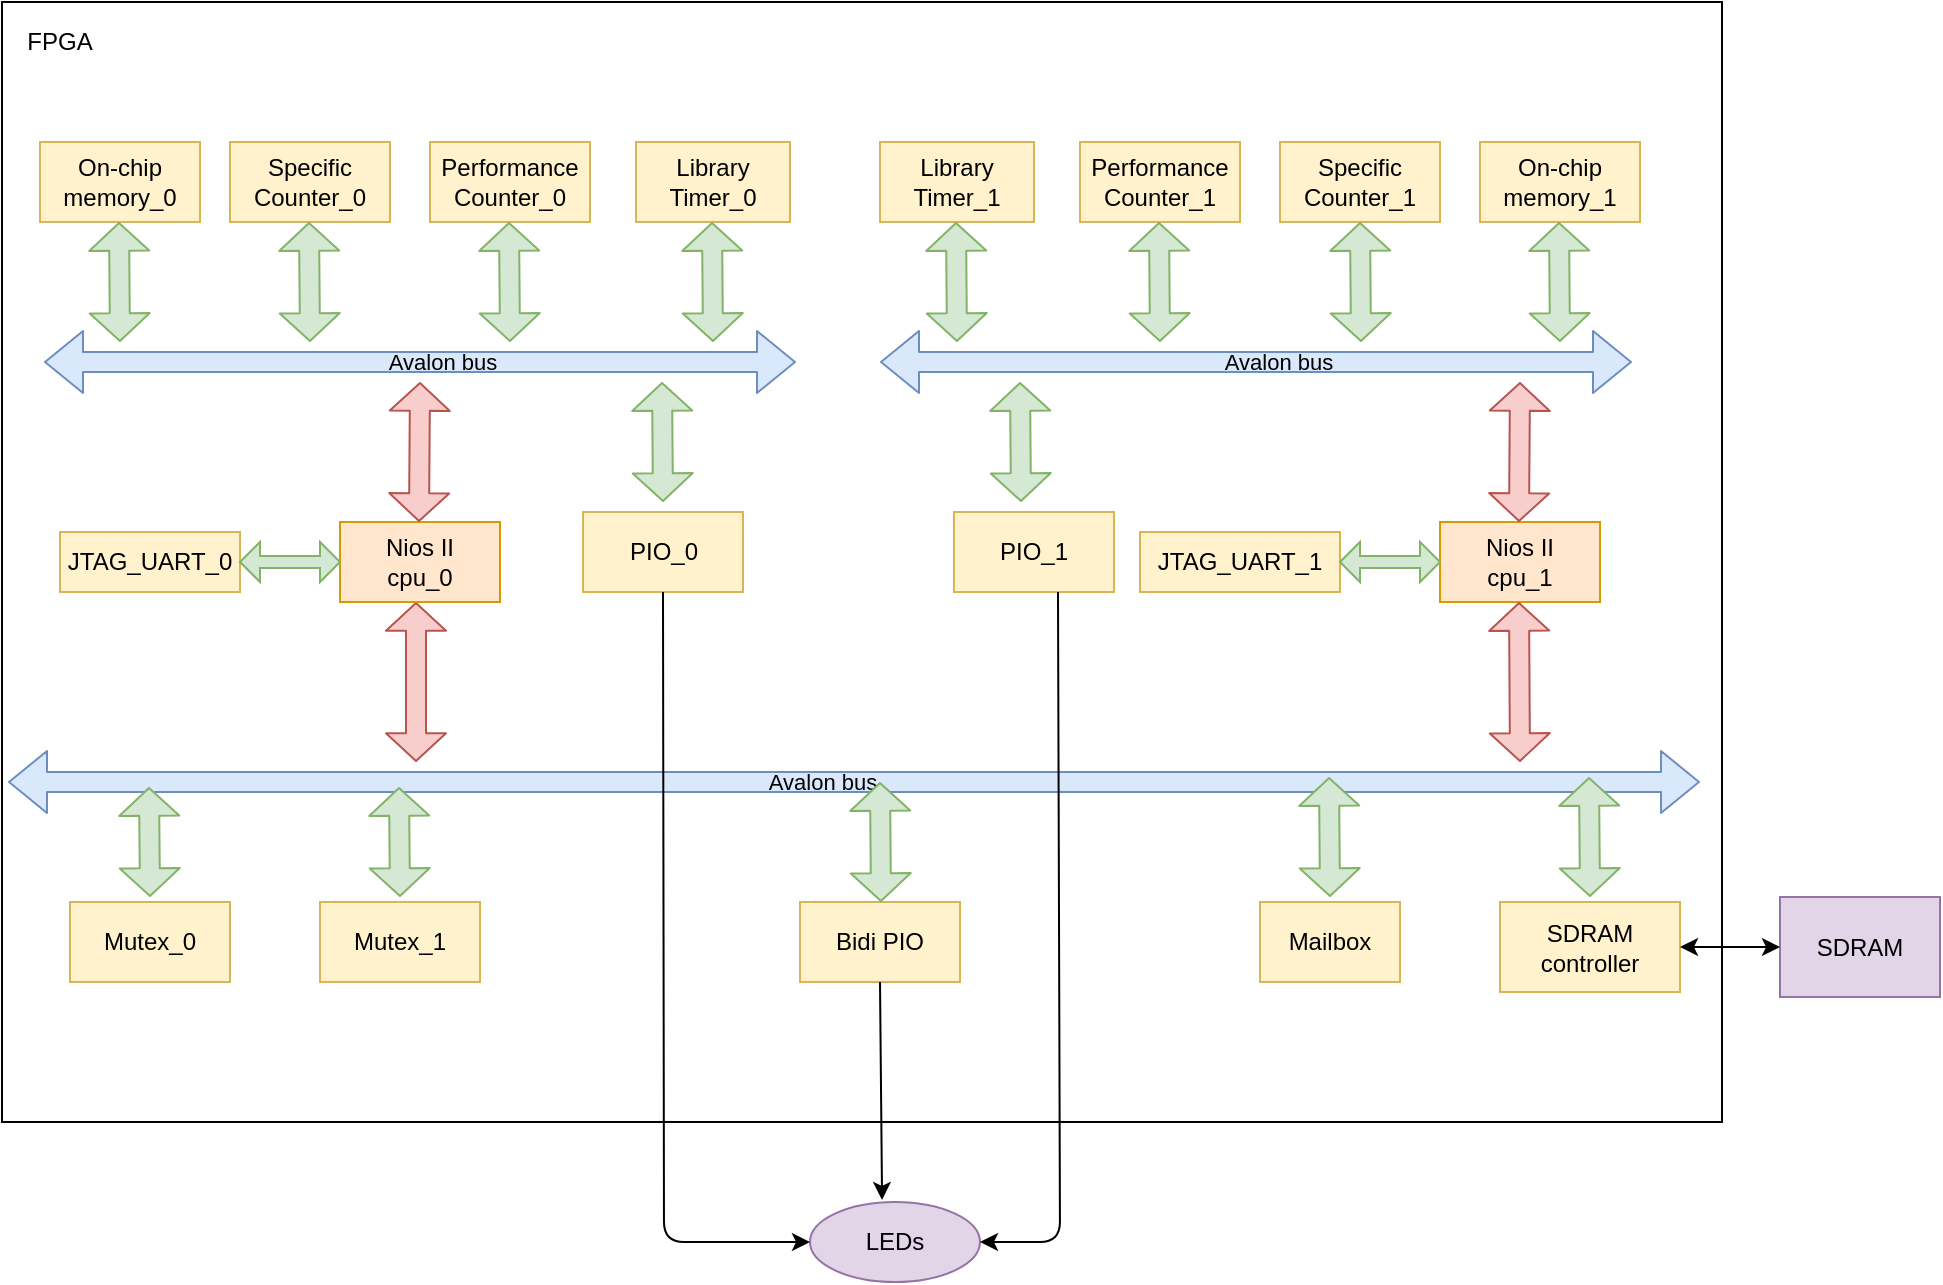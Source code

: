 <mxfile version="14.6.13" type="device"><diagram id="JFlb9aaXaVccq-YJFF7Q" name="Page-1"><mxGraphModel dx="1350" dy="1916" grid="1" gridSize="10" guides="1" tooltips="1" connect="1" arrows="1" fold="1" page="1" pageScale="1" pageWidth="850" pageHeight="1100" math="0" shadow="0"><root><mxCell id="0"/><mxCell id="1" parent="0"/><mxCell id="Dtaqjd0YTmKP_A4Rsozx-1" value="" style="rounded=0;whiteSpace=wrap;html=1;align=left;verticalAlign=top;" parent="1" vertex="1"><mxGeometry x="141" y="-70" width="860" height="560" as="geometry"/></mxCell><mxCell id="Dtaqjd0YTmKP_A4Rsozx-2" value="" style="shape=flexArrow;endArrow=classic;startArrow=classic;html=1;fillColor=#dae8fc;strokeColor=#6c8ebf;" parent="1" edge="1"><mxGeometry width="50" height="50" relative="1" as="geometry"><mxPoint x="990" y="320" as="sourcePoint"/><mxPoint x="144" y="320" as="targetPoint"/></mxGeometry></mxCell><mxCell id="Dtaqjd0YTmKP_A4Rsozx-3" value="Avalon bus" style="edgeLabel;html=1;align=center;verticalAlign=middle;resizable=0;points=[];labelBackgroundColor=none;" parent="Dtaqjd0YTmKP_A4Rsozx-2" vertex="1" connectable="0"><mxGeometry x="0.116" y="-3" relative="1" as="geometry"><mxPoint x="33" y="3" as="offset"/></mxGeometry></mxCell><mxCell id="Dtaqjd0YTmKP_A4Rsozx-11" value="PIO_0" style="rounded=0;whiteSpace=wrap;html=1;labelBackgroundColor=none;align=center;fillColor=#fff2cc;strokeColor=#d6b656;" parent="1" vertex="1"><mxGeometry x="431.5" y="185" width="80" height="40" as="geometry"/></mxCell><mxCell id="Dtaqjd0YTmKP_A4Rsozx-12" value="Library Timer_0" style="rounded=0;whiteSpace=wrap;html=1;labelBackgroundColor=none;align=center;fillColor=#fff2cc;strokeColor=#d6b656;" parent="1" vertex="1"><mxGeometry x="458" width="77" height="40" as="geometry"/></mxCell><mxCell id="Dtaqjd0YTmKP_A4Rsozx-13" value="Performance Counter_0" style="rounded=0;whiteSpace=wrap;html=1;labelBackgroundColor=none;align=center;fillColor=#fff2cc;strokeColor=#d6b656;" parent="1" vertex="1"><mxGeometry x="355" width="80" height="40" as="geometry"/></mxCell><mxCell id="Dtaqjd0YTmKP_A4Rsozx-20" value="LEDs" style="ellipse;whiteSpace=wrap;html=1;labelBackgroundColor=none;align=center;fillColor=#e1d5e7;strokeColor=#9673a6;" parent="1" vertex="1"><mxGeometry x="545" y="530" width="85" height="40" as="geometry"/></mxCell><mxCell id="L98Oj--PIWeEqCWnTKsM-8" value="JTAG_UART_0" style="rounded=0;whiteSpace=wrap;html=1;labelBackgroundColor=none;align=center;fillColor=#fff2cc;strokeColor=#d6b656;" parent="1" vertex="1"><mxGeometry x="170" y="195" width="90" height="30" as="geometry"/></mxCell><mxCell id="L98Oj--PIWeEqCWnTKsM-11" value="FPGA" style="text;html=1;strokeColor=none;fillColor=none;align=center;verticalAlign=middle;whiteSpace=wrap;rounded=0;" parent="1" vertex="1"><mxGeometry x="150" y="-60" width="40" height="20" as="geometry"/></mxCell><mxCell id="TlO65nKDTKBhKjFOS7eI-1" value="Nios II&lt;br&gt;cpu_1" style="rounded=0;whiteSpace=wrap;html=1;labelBackgroundColor=none;align=center;fillColor=#ffe6cc;strokeColor=#d79b00;" parent="1" vertex="1"><mxGeometry x="860" y="190" width="80" height="40" as="geometry"/></mxCell><mxCell id="TlO65nKDTKBhKjFOS7eI-2" value="Specific Counter_0" style="rounded=0;whiteSpace=wrap;html=1;labelBackgroundColor=none;align=center;fillColor=#fff2cc;strokeColor=#d6b656;" parent="1" vertex="1"><mxGeometry x="255" width="80" height="40" as="geometry"/></mxCell><mxCell id="TlO65nKDTKBhKjFOS7eI-3" value="Specific Counter_1" style="rounded=0;whiteSpace=wrap;html=1;labelBackgroundColor=none;align=center;fillColor=#fff2cc;strokeColor=#d6b656;" parent="1" vertex="1"><mxGeometry x="780" width="80" height="40" as="geometry"/></mxCell><mxCell id="TlO65nKDTKBhKjFOS7eI-4" value="Performance Counter_1" style="rounded=0;whiteSpace=wrap;html=1;labelBackgroundColor=none;align=center;fillColor=#fff2cc;strokeColor=#d6b656;" parent="1" vertex="1"><mxGeometry x="680" width="80" height="40" as="geometry"/></mxCell><mxCell id="TlO65nKDTKBhKjFOS7eI-5" value="Library Timer_1" style="rounded=0;whiteSpace=wrap;html=1;labelBackgroundColor=none;align=center;fillColor=#fff2cc;strokeColor=#d6b656;" parent="1" vertex="1"><mxGeometry x="580" width="77" height="40" as="geometry"/></mxCell><mxCell id="TlO65nKDTKBhKjFOS7eI-8" value="SDRAM controller" style="rounded=0;whiteSpace=wrap;html=1;labelBackgroundColor=none;align=center;fillColor=#fff2cc;strokeColor=#d6b656;" parent="1" vertex="1"><mxGeometry x="890" y="380" width="90" height="45" as="geometry"/></mxCell><mxCell id="TlO65nKDTKBhKjFOS7eI-11" value="SDRAM" style="rounded=0;whiteSpace=wrap;html=1;labelBackgroundColor=none;align=center;fillColor=#e1d5e7;strokeColor=#9673a6;" parent="1" vertex="1"><mxGeometry x="1030" y="377.5" width="80" height="50" as="geometry"/></mxCell><mxCell id="TlO65nKDTKBhKjFOS7eI-12" value="JTAG_UART_1" style="rounded=0;whiteSpace=wrap;html=1;labelBackgroundColor=none;align=center;fillColor=#fff2cc;strokeColor=#d6b656;" parent="1" vertex="1"><mxGeometry x="710" y="195" width="100" height="30" as="geometry"/></mxCell><mxCell id="TlO65nKDTKBhKjFOS7eI-13" value="PIO_1" style="rounded=0;whiteSpace=wrap;html=1;labelBackgroundColor=none;align=center;fillColor=#fff2cc;strokeColor=#d6b656;" parent="1" vertex="1"><mxGeometry x="617" y="185" width="80" height="40" as="geometry"/></mxCell><mxCell id="S4Sxx5GMcJklrFzqyu_H-3" value="Mailbox&lt;span style=&quot;color: rgba(0 , 0 , 0 , 0) ; font-family: monospace ; font-size: 0px&quot;&gt;%3CmxGraphModel%3E%3Croot%3E%3CmxCell%20id%3D%220%22%2F%3E%3CmxCell%20id%3D%221%22%20parent%3D%220%22%2F%3E%3CmxCell%20id%3D%222%22%20value%3D%22JTAG_UART_0%22%20style%3D%22rounded%3D0%3BwhiteSpace%3Dwrap%3Bhtml%3D1%3BlabelBackgroundColor%3Dnone%3Balign%3Dcenter%3BfillColor%3D%23fff2cc%3BstrokeColor%3D%23d6b656%3B%22%20vertex%3D%221%22%20parent%3D%221%22%3E%3CmxGeometry%20x%3D%22180%22%20y%3D%22180%22%20width%3D%22110%22%20height%3D%2270%22%20as%3D%22geometry%22%2F%3E%3C%2FmxCell%3E%3C%2Froot%3E%3C%2FmxGraphModel%3E&lt;/span&gt;" style="rounded=0;whiteSpace=wrap;html=1;labelBackgroundColor=none;align=center;fillColor=#fff2cc;strokeColor=#d6b656;" parent="1" vertex="1"><mxGeometry x="770" y="380" width="70" height="40" as="geometry"/></mxCell><mxCell id="S4Sxx5GMcJklrFzqyu_H-4" value="Mutex_0&lt;span style=&quot;color: rgba(0 , 0 , 0 , 0) ; font-family: monospace ; font-size: 0px&quot;&gt;%3CmxGraphModel%3E%3Croot%3E%3CmxCell%20id%3D%220%22%2F%3E%3CmxCell%20id%3D%221%22%20parent%3D%220%22%2F%3E%3CmxCell%20id%3D%222%22%20value%3D%22JTAG_UART_0%22%20style%3D%22rounded%3D0%3BwhiteSpace%3Dwrap%3Bhtml%3D1%3BlabelBackgroundColor%3Dnone%3Balign%3Dcenter%3BfillColor%3D%23fff2cc%3BstrokeColor%3D%23d6b656%3B%22%20vertex%3D%221%22%20parent%3D%221%22%3E%3CmxGeometry%20x%3D%22180%22%20y%3D%22180%22%20width%3D%22110%22%20height%3D%2270%22%20as%3D%22geometry%22%2F%3E%3C%2FmxCell%3E%3C%2Froot%3E%3C%2FmxGraphModel%3E&lt;/span&gt;" style="rounded=0;whiteSpace=wrap;html=1;labelBackgroundColor=none;align=center;fillColor=#fff2cc;strokeColor=#d6b656;" parent="1" vertex="1"><mxGeometry x="175" y="380" width="80" height="40" as="geometry"/></mxCell><mxCell id="S4Sxx5GMcJklrFzqyu_H-5" value="Mutex_1&lt;span style=&quot;color: rgba(0 , 0 , 0 , 0) ; font-family: monospace ; font-size: 0px&quot;&gt;%3CmxGraphModel%3E%3Croot%3E%3CmxCell%20id%3D%220%22%2F%3E%3CmxCell%20id%3D%221%22%20parent%3D%220%22%2F%3E%3CmxCell%20id%3D%222%22%20value%3D%22JTAG_UART_0%22%20style%3D%22rounded%3D0%3BwhiteSpace%3Dwrap%3Bhtml%3D1%3BlabelBackgroundColor%3Dnone%3Balign%3Dcenter%3BfillColor%3D%23fff2cc%3BstrokeColor%3D%23d6b656%3B%22%20vertex%3D%221%22%20parent%3D%221%22%3E%3CmxGeometry%20x%3D%22180%22%20y%3D%22180%22%20width%3D%22110%22%20height%3D%2270%22%20as%3D%22geometry%22%2F%3E%3C%2FmxCell%3E%3C%2Froot%3E%3C%2FmxGraphModel%31&lt;/span&gt;" style="rounded=0;whiteSpace=wrap;html=1;labelBackgroundColor=none;align=center;fillColor=#fff2cc;strokeColor=#d6b656;" parent="1" vertex="1"><mxGeometry x="300" y="380" width="80" height="40" as="geometry"/></mxCell><mxCell id="S4Sxx5GMcJklrFzqyu_H-6" value="Bidi PIO" style="rounded=0;whiteSpace=wrap;html=1;labelBackgroundColor=none;align=center;fillColor=#fff2cc;strokeColor=#d6b656;" parent="1" vertex="1"><mxGeometry x="540" y="380" width="80" height="40" as="geometry"/></mxCell><mxCell id="S4Sxx5GMcJklrFzqyu_H-7" value="" style="shape=flexArrow;endArrow=classic;startArrow=classic;html=1;entryX=0.5;entryY=1;entryDx=0;entryDy=0;fillColor=#d5e8d4;strokeColor=#82b366;endWidth=19;endSize=4.29;startWidth=19;startSize=4.29;" parent="1" edge="1"><mxGeometry width="50" height="50" relative="1" as="geometry"><mxPoint x="395" y="100" as="sourcePoint"/><mxPoint x="394.5" y="40" as="targetPoint"/></mxGeometry></mxCell><mxCell id="S4Sxx5GMcJklrFzqyu_H-9" value="" style="shape=flexArrow;endArrow=classic;startArrow=classic;html=1;entryX=0.5;entryY=1;entryDx=0;entryDy=0;fillColor=#d5e8d4;strokeColor=#82b366;endWidth=19;endSize=4.29;startWidth=19;startSize=4.29;" parent="1" edge="1"><mxGeometry width="50" height="50" relative="1" as="geometry"><mxPoint x="820.5" y="100" as="sourcePoint"/><mxPoint x="820" y="40" as="targetPoint"/></mxGeometry></mxCell><mxCell id="S4Sxx5GMcJklrFzqyu_H-11" value="" style="shape=flexArrow;endArrow=classic;startArrow=classic;html=1;entryX=0.5;entryY=1;entryDx=0;entryDy=0;fillColor=#f8cecc;strokeColor=#b85450;endWidth=19;endSize=4.29;startWidth=19;startSize=4.29;" parent="1" edge="1"><mxGeometry width="50" height="50" relative="1" as="geometry"><mxPoint x="348" y="310" as="sourcePoint"/><mxPoint x="348" y="230" as="targetPoint"/></mxGeometry></mxCell><mxCell id="Dtaqjd0YTmKP_A4Rsozx-4" value="Nios II&lt;br&gt;cpu_0" style="rounded=0;whiteSpace=wrap;html=1;labelBackgroundColor=none;align=center;fillColor=#ffe6cc;strokeColor=#d79b00;" parent="1" vertex="1"><mxGeometry x="310" y="190" width="80" height="40" as="geometry"/></mxCell><mxCell id="S4Sxx5GMcJklrFzqyu_H-16" value="" style="shape=doubleArrow;whiteSpace=wrap;html=1;fillColor=#d5e8d4;strokeColor=#82b366;" parent="1" vertex="1"><mxGeometry x="260" y="200" width="50" height="20" as="geometry"/></mxCell><mxCell id="S4Sxx5GMcJklrFzqyu_H-18" value="" style="shape=doubleArrow;whiteSpace=wrap;html=1;fillColor=#d5e8d4;strokeColor=#82b366;" parent="1" vertex="1"><mxGeometry x="810" y="200" width="50" height="20" as="geometry"/></mxCell><mxCell id="S4Sxx5GMcJklrFzqyu_H-19" value="" style="shape=flexArrow;endArrow=classic;startArrow=classic;html=1;entryX=0.5;entryY=1;entryDx=0;entryDy=0;fillColor=#f8cecc;strokeColor=#b85450;endWidth=19;endSize=4.29;startWidth=19;startSize=4.29;" parent="1" edge="1"><mxGeometry width="50" height="50" relative="1" as="geometry"><mxPoint x="900" y="310" as="sourcePoint"/><mxPoint x="899.5" y="230" as="targetPoint"/></mxGeometry></mxCell><mxCell id="S4Sxx5GMcJklrFzqyu_H-23" value="" style="shape=flexArrow;endArrow=classic;startArrow=classic;html=1;entryX=0.5;entryY=1;entryDx=0;entryDy=0;fillColor=#d5e8d4;strokeColor=#82b366;endWidth=19;endSize=4.29;startWidth=19;startSize=4.29;" parent="1" edge="1"><mxGeometry width="50" height="50" relative="1" as="geometry"><mxPoint x="935" y="377.5" as="sourcePoint"/><mxPoint x="934.5" y="317.5" as="targetPoint"/></mxGeometry></mxCell><mxCell id="S4Sxx5GMcJklrFzqyu_H-26" value="" style="shape=flexArrow;endArrow=classic;startArrow=classic;html=1;entryX=0.5;entryY=1;entryDx=0;entryDy=0;fillColor=#d5e8d4;strokeColor=#82b366;endWidth=19;endSize=4.29;startWidth=19;startSize=4.29;" parent="1" edge="1"><mxGeometry width="50" height="50" relative="1" as="geometry"><mxPoint x="720" y="100" as="sourcePoint"/><mxPoint x="719.5" y="40" as="targetPoint"/></mxGeometry></mxCell><mxCell id="S4Sxx5GMcJklrFzqyu_H-27" value="" style="shape=flexArrow;endArrow=classic;startArrow=classic;html=1;entryX=0.5;entryY=1;entryDx=0;entryDy=0;fillColor=#d5e8d4;strokeColor=#82b366;endWidth=19;endSize=4.29;startWidth=19;startSize=4.29;" parent="1" edge="1"><mxGeometry width="50" height="50" relative="1" as="geometry"><mxPoint x="295" y="100" as="sourcePoint"/><mxPoint x="294.5" y="40" as="targetPoint"/></mxGeometry></mxCell><mxCell id="S4Sxx5GMcJklrFzqyu_H-28" value="" style="shape=flexArrow;endArrow=classic;startArrow=classic;html=1;entryX=0.5;entryY=1;entryDx=0;entryDy=0;fillColor=#d5e8d4;strokeColor=#82b366;endWidth=19;endSize=4.29;startWidth=19;startSize=4.29;" parent="1" edge="1"><mxGeometry width="50" height="50" relative="1" as="geometry"><mxPoint x="471.5" y="180" as="sourcePoint"/><mxPoint x="471" y="120" as="targetPoint"/></mxGeometry></mxCell><mxCell id="S4Sxx5GMcJklrFzqyu_H-29" value="" style="shape=flexArrow;endArrow=classic;startArrow=classic;html=1;entryX=0.5;entryY=1;entryDx=0;entryDy=0;fillColor=#d5e8d4;strokeColor=#82b366;endWidth=19;endSize=4.29;startWidth=19;startSize=4.29;" parent="1" edge="1"><mxGeometry width="50" height="50" relative="1" as="geometry"><mxPoint x="650.5" y="180" as="sourcePoint"/><mxPoint x="650" y="120" as="targetPoint"/></mxGeometry></mxCell><mxCell id="S4Sxx5GMcJklrFzqyu_H-30" value="" style="shape=flexArrow;endArrow=classic;startArrow=classic;html=1;entryX=0.5;entryY=1;entryDx=0;entryDy=0;fillColor=#d5e8d4;strokeColor=#82b366;endWidth=19;endSize=4.29;startWidth=19;startSize=4.29;" parent="1" edge="1"><mxGeometry width="50" height="50" relative="1" as="geometry"><mxPoint x="496.5" y="100" as="sourcePoint"/><mxPoint x="496" y="40" as="targetPoint"/></mxGeometry></mxCell><mxCell id="S4Sxx5GMcJklrFzqyu_H-31" value="" style="shape=flexArrow;endArrow=classic;startArrow=classic;html=1;entryX=0.5;entryY=1;entryDx=0;entryDy=0;fillColor=#d5e8d4;strokeColor=#82b366;endWidth=19;endSize=4.29;startWidth=19;startSize=4.29;" parent="1" edge="1"><mxGeometry width="50" height="50" relative="1" as="geometry"><mxPoint x="618.5" y="100" as="sourcePoint"/><mxPoint x="618" y="40" as="targetPoint"/></mxGeometry></mxCell><mxCell id="S4Sxx5GMcJklrFzqyu_H-32" value="" style="shape=flexArrow;endArrow=classic;startArrow=classic;html=1;entryX=0.5;entryY=1;entryDx=0;entryDy=0;fillColor=#d5e8d4;strokeColor=#82b366;endWidth=19;endSize=4.29;startWidth=19;startSize=4.29;" parent="1" edge="1"><mxGeometry width="50" height="50" relative="1" as="geometry"><mxPoint x="580.5" y="380" as="sourcePoint"/><mxPoint x="580" y="320" as="targetPoint"/></mxGeometry></mxCell><mxCell id="S4Sxx5GMcJklrFzqyu_H-33" value="" style="shape=flexArrow;endArrow=classic;startArrow=classic;html=1;entryX=0.5;entryY=1;entryDx=0;entryDy=0;fillColor=#d5e8d4;strokeColor=#82b366;endWidth=19;endSize=4.29;startWidth=19;startSize=4.29;" parent="1" edge="1"><mxGeometry width="50" height="50" relative="1" as="geometry"><mxPoint x="215" y="377.5" as="sourcePoint"/><mxPoint x="214.5" y="322.5" as="targetPoint"/></mxGeometry></mxCell><mxCell id="S4Sxx5GMcJklrFzqyu_H-35" value="" style="shape=flexArrow;endArrow=classic;startArrow=classic;html=1;entryX=0.5;entryY=1;entryDx=0;entryDy=0;fillColor=#d5e8d4;strokeColor=#82b366;endWidth=19;endSize=4.29;startWidth=19;startSize=4.29;" parent="1" edge="1"><mxGeometry width="50" height="50" relative="1" as="geometry"><mxPoint x="340" y="377.5" as="sourcePoint"/><mxPoint x="339.5" y="322.5" as="targetPoint"/></mxGeometry></mxCell><mxCell id="S4Sxx5GMcJklrFzqyu_H-36" value="" style="shape=flexArrow;endArrow=classic;startArrow=classic;html=1;entryX=0.5;entryY=1;entryDx=0;entryDy=0;fillColor=#d5e8d4;strokeColor=#82b366;endWidth=19;endSize=4.29;startWidth=19;startSize=4.29;" parent="1" edge="1"><mxGeometry width="50" height="50" relative="1" as="geometry"><mxPoint x="805" y="377.5" as="sourcePoint"/><mxPoint x="804.5" y="317.5" as="targetPoint"/></mxGeometry></mxCell><mxCell id="S4Sxx5GMcJklrFzqyu_H-38" value="" style="endArrow=classic;startArrow=classic;html=1;exitX=0;exitY=0.5;exitDx=0;exitDy=0;entryX=1;entryY=0.5;entryDx=0;entryDy=0;" parent="1" source="TlO65nKDTKBhKjFOS7eI-11" target="TlO65nKDTKBhKjFOS7eI-8" edge="1"><mxGeometry width="50" height="50" relative="1" as="geometry"><mxPoint x="710" y="340" as="sourcePoint"/><mxPoint x="760" y="290" as="targetPoint"/></mxGeometry></mxCell><mxCell id="S4Sxx5GMcJklrFzqyu_H-40" value="" style="endArrow=classic;html=1;entryX=0;entryY=0.5;entryDx=0;entryDy=0;exitX=0.5;exitY=1;exitDx=0;exitDy=0;" parent="1" source="Dtaqjd0YTmKP_A4Rsozx-11" target="Dtaqjd0YTmKP_A4Rsozx-20" edge="1"><mxGeometry width="50" height="50" relative="1" as="geometry"><mxPoint x="710" y="240" as="sourcePoint"/><mxPoint x="760" y="190" as="targetPoint"/><Array as="points"><mxPoint x="472" y="550"/></Array></mxGeometry></mxCell><mxCell id="S4Sxx5GMcJklrFzqyu_H-41" value="" style="endArrow=classic;html=1;entryX=0.424;entryY=-0.025;entryDx=0;entryDy=0;entryPerimeter=0;" parent="1" target="Dtaqjd0YTmKP_A4Rsozx-20" edge="1"><mxGeometry width="50" height="50" relative="1" as="geometry"><mxPoint x="580" y="420" as="sourcePoint"/><mxPoint x="590" y="530" as="targetPoint"/></mxGeometry></mxCell><mxCell id="S4Sxx5GMcJklrFzqyu_H-42" value="" style="endArrow=classic;html=1;entryX=1;entryY=0.5;entryDx=0;entryDy=0;exitX=0.65;exitY=1;exitDx=0;exitDy=0;exitPerimeter=0;" parent="1" source="TlO65nKDTKBhKjFOS7eI-13" target="Dtaqjd0YTmKP_A4Rsozx-20" edge="1"><mxGeometry width="50" height="50" relative="1" as="geometry"><mxPoint x="670" y="420" as="sourcePoint"/><mxPoint x="760" y="390" as="targetPoint"/><Array as="points"><mxPoint x="670" y="550"/></Array></mxGeometry></mxCell><mxCell id="AB7lNOg0kRvhLJ1N-tAD-1" value="" style="shape=flexArrow;endArrow=classic;startArrow=classic;html=1;fillColor=#dae8fc;strokeColor=#6c8ebf;" parent="1" edge="1"><mxGeometry width="50" height="50" relative="1" as="geometry"><mxPoint x="538" y="110" as="sourcePoint"/><mxPoint x="162" y="110" as="targetPoint"/></mxGeometry></mxCell><mxCell id="AB7lNOg0kRvhLJ1N-tAD-2" value="Avalon bus" style="edgeLabel;html=1;align=center;verticalAlign=middle;resizable=0;points=[];labelBackgroundColor=none;" parent="AB7lNOg0kRvhLJ1N-tAD-1" vertex="1" connectable="0"><mxGeometry x="0.116" y="-3" relative="1" as="geometry"><mxPoint x="33" y="3" as="offset"/></mxGeometry></mxCell><mxCell id="AB7lNOg0kRvhLJ1N-tAD-3" value="" style="shape=flexArrow;endArrow=classic;startArrow=classic;html=1;fillColor=#dae8fc;strokeColor=#6c8ebf;" parent="1" edge="1"><mxGeometry width="50" height="50" relative="1" as="geometry"><mxPoint x="956" y="110" as="sourcePoint"/><mxPoint x="580" y="110" as="targetPoint"/></mxGeometry></mxCell><mxCell id="AB7lNOg0kRvhLJ1N-tAD-4" value="Avalon bus" style="edgeLabel;html=1;align=center;verticalAlign=middle;resizable=0;points=[];labelBackgroundColor=none;" parent="AB7lNOg0kRvhLJ1N-tAD-3" vertex="1" connectable="0"><mxGeometry x="0.116" y="-3" relative="1" as="geometry"><mxPoint x="33" y="3" as="offset"/></mxGeometry></mxCell><mxCell id="AB7lNOg0kRvhLJ1N-tAD-9" value="" style="shape=flexArrow;endArrow=classic;startArrow=classic;html=1;fillColor=#f8cecc;strokeColor=#b85450;endWidth=19;endSize=4.29;startWidth=19;startSize=4.29;" parent="1" edge="1"><mxGeometry width="50" height="50" relative="1" as="geometry"><mxPoint x="349.5" y="190" as="sourcePoint"/><mxPoint x="350" y="120" as="targetPoint"/></mxGeometry></mxCell><mxCell id="AB7lNOg0kRvhLJ1N-tAD-10" value="" style="shape=flexArrow;endArrow=classic;startArrow=classic;html=1;fillColor=#f8cecc;strokeColor=#b85450;endWidth=19;endSize=4.29;startWidth=19;startSize=4.29;" parent="1" edge="1"><mxGeometry width="50" height="50" relative="1" as="geometry"><mxPoint x="899.5" y="190" as="sourcePoint"/><mxPoint x="900" y="120" as="targetPoint"/></mxGeometry></mxCell><mxCell id="AB7lNOg0kRvhLJ1N-tAD-11" value="On-chip memory_0" style="rounded=0;whiteSpace=wrap;html=1;labelBackgroundColor=none;align=center;fillColor=#fff2cc;strokeColor=#d6b656;" parent="1" vertex="1"><mxGeometry x="160" width="80" height="40" as="geometry"/></mxCell><mxCell id="AB7lNOg0kRvhLJ1N-tAD-12" value="" style="shape=flexArrow;endArrow=classic;startArrow=classic;html=1;entryX=0.5;entryY=1;entryDx=0;entryDy=0;fillColor=#d5e8d4;strokeColor=#82b366;endWidth=19;endSize=4.29;startWidth=19;startSize=4.29;" parent="1" edge="1"><mxGeometry width="50" height="50" relative="1" as="geometry"><mxPoint x="200" y="100" as="sourcePoint"/><mxPoint x="199.5" y="40" as="targetPoint"/></mxGeometry></mxCell><mxCell id="AB7lNOg0kRvhLJ1N-tAD-13" value="On-chip memory_1" style="rounded=0;whiteSpace=wrap;html=1;labelBackgroundColor=none;align=center;fillColor=#fff2cc;strokeColor=#d6b656;" parent="1" vertex="1"><mxGeometry x="880" width="80" height="40" as="geometry"/></mxCell><mxCell id="AB7lNOg0kRvhLJ1N-tAD-14" value="" style="shape=flexArrow;endArrow=classic;startArrow=classic;html=1;entryX=0.5;entryY=1;entryDx=0;entryDy=0;fillColor=#d5e8d4;strokeColor=#82b366;endWidth=19;endSize=4.29;startWidth=19;startSize=4.29;" parent="1" edge="1"><mxGeometry width="50" height="50" relative="1" as="geometry"><mxPoint x="920" y="100" as="sourcePoint"/><mxPoint x="919.5" y="40" as="targetPoint"/></mxGeometry></mxCell></root></mxGraphModel></diagram></mxfile>